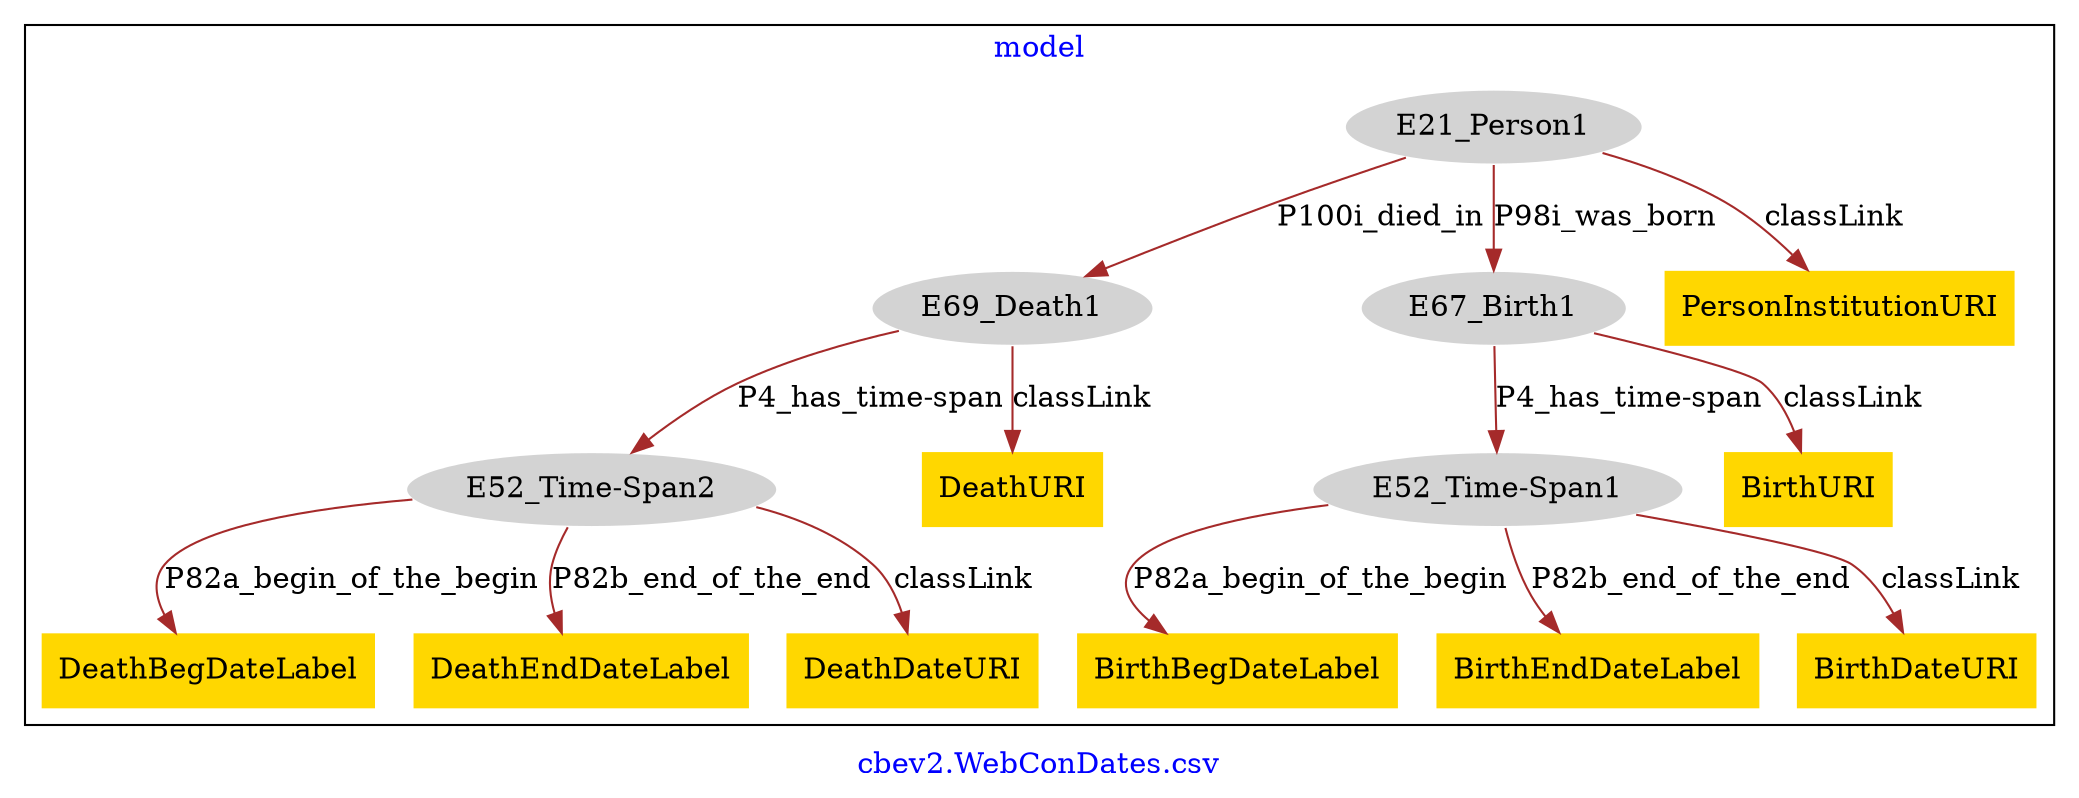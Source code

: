 digraph n0 {
fontcolor="blue"
remincross="true"
label="cbev2.WebConDates.csv"
subgraph cluster {
label="model"
n2[style="filled",color="white",fillcolor="lightgray",label="E21_Person1"];
n3[style="filled",color="white",fillcolor="lightgray",label="E69_Death1"];
n4[style="filled",color="white",fillcolor="lightgray",label="E67_Birth1"];
n5[shape="plaintext",style="filled",fillcolor="gold",label="PersonInstitutionURI"];
n6[style="filled",color="white",fillcolor="lightgray",label="E52_Time-Span1"];
n7[shape="plaintext",style="filled",fillcolor="gold",label="BirthBegDateLabel"];
n8[shape="plaintext",style="filled",fillcolor="gold",label="BirthEndDateLabel"];
n9[shape="plaintext",style="filled",fillcolor="gold",label="BirthDateURI"];
n10[style="filled",color="white",fillcolor="lightgray",label="E52_Time-Span2"];
n11[shape="plaintext",style="filled",fillcolor="gold",label="DeathBegDateLabel"];
n12[shape="plaintext",style="filled",fillcolor="gold",label="DeathEndDateLabel"];
n13[shape="plaintext",style="filled",fillcolor="gold",label="DeathDateURI"];
n14[shape="plaintext",style="filled",fillcolor="gold",label="BirthURI"];
n15[shape="plaintext",style="filled",fillcolor="gold",label="DeathURI"];
}
n2 -> n3[color="brown",fontcolor="black",label="P100i_died_in"]
n2 -> n4[color="brown",fontcolor="black",label="P98i_was_born"]
n2 -> n5[color="brown",fontcolor="black",label="classLink"]
n6 -> n7[color="brown",fontcolor="black",label="P82a_begin_of_the_begin"]
n6 -> n8[color="brown",fontcolor="black",label="P82b_end_of_the_end"]
n6 -> n9[color="brown",fontcolor="black",label="classLink"]
n10 -> n11[color="brown",fontcolor="black",label="P82a_begin_of_the_begin"]
n10 -> n12[color="brown",fontcolor="black",label="P82b_end_of_the_end"]
n10 -> n13[color="brown",fontcolor="black",label="classLink"]
n4 -> n6[color="brown",fontcolor="black",label="P4_has_time-span"]
n4 -> n14[color="brown",fontcolor="black",label="classLink"]
n3 -> n10[color="brown",fontcolor="black",label="P4_has_time-span"]
n3 -> n15[color="brown",fontcolor="black",label="classLink"]
}
